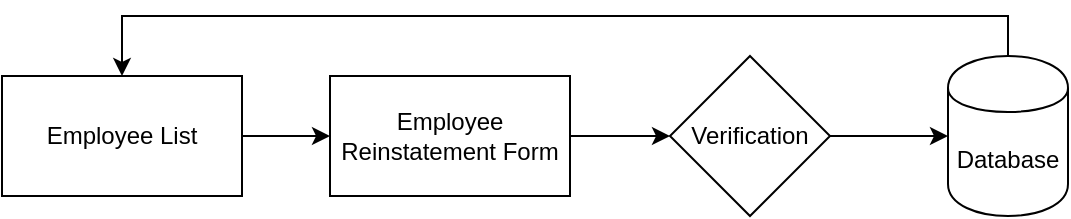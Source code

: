 <mxfile version="12.3.2" type="device" pages="1"><diagram id="PM5xkwdyhiefBMFHlauf" name="Page-1"><mxGraphModel dx="846" dy="494" grid="0" gridSize="10" guides="1" tooltips="1" connect="1" arrows="1" fold="1" page="1" pageScale="1" pageWidth="850" pageHeight="1100" math="0" shadow="0"><root><mxCell id="0"/><mxCell id="1" parent="0"/><mxCell id="iCK7mlvBx_75v0xGRkbl-2" style="edgeStyle=orthogonalEdgeStyle;rounded=0;orthogonalLoop=1;jettySize=auto;html=1;exitX=1;exitY=0.5;exitDx=0;exitDy=0;entryX=0;entryY=0.5;entryDx=0;entryDy=0;" parent="1" source="6S9EHwURwv_836AJZHxv-1" target="iCK7mlvBx_75v0xGRkbl-1" edge="1"><mxGeometry relative="1" as="geometry"/></mxCell><mxCell id="6S9EHwURwv_836AJZHxv-1" value="Employee List" style="rounded=0;whiteSpace=wrap;html=1;" parent="1" vertex="1"><mxGeometry x="120" y="160" width="120" height="60" as="geometry"/></mxCell><mxCell id="iCK7mlvBx_75v0xGRkbl-4" style="edgeStyle=orthogonalEdgeStyle;rounded=0;orthogonalLoop=1;jettySize=auto;html=1;exitX=0.5;exitY=0;exitDx=0;exitDy=0;entryX=0.5;entryY=0;entryDx=0;entryDy=0;" parent="1" source="6S9EHwURwv_836AJZHxv-4" target="6S9EHwURwv_836AJZHxv-1" edge="1"><mxGeometry relative="1" as="geometry"/></mxCell><mxCell id="6S9EHwURwv_836AJZHxv-4" value="Database" style="shape=cylinder;whiteSpace=wrap;html=1;boundedLbl=1;backgroundOutline=1;" parent="1" vertex="1"><mxGeometry x="593" y="150" width="60" height="80" as="geometry"/></mxCell><mxCell id="mjlsxMWltbPqpGKllItt-3" style="edgeStyle=orthogonalEdgeStyle;rounded=0;orthogonalLoop=1;jettySize=auto;html=1;exitX=1;exitY=0.5;exitDx=0;exitDy=0;entryX=0;entryY=0.5;entryDx=0;entryDy=0;" parent="1" source="mjlsxMWltbPqpGKllItt-2" target="6S9EHwURwv_836AJZHxv-4" edge="1"><mxGeometry relative="1" as="geometry"/></mxCell><mxCell id="mjlsxMWltbPqpGKllItt-2" value="Verification" style="rhombus;whiteSpace=wrap;html=1;" parent="1" vertex="1"><mxGeometry x="454" y="150" width="80" height="80" as="geometry"/></mxCell><mxCell id="iCK7mlvBx_75v0xGRkbl-3" style="edgeStyle=orthogonalEdgeStyle;rounded=0;orthogonalLoop=1;jettySize=auto;html=1;exitX=1;exitY=0.5;exitDx=0;exitDy=0;entryX=0;entryY=0.5;entryDx=0;entryDy=0;" parent="1" source="iCK7mlvBx_75v0xGRkbl-1" target="mjlsxMWltbPqpGKllItt-2" edge="1"><mxGeometry relative="1" as="geometry"/></mxCell><mxCell id="iCK7mlvBx_75v0xGRkbl-1" value="Employee Reinstatement Form" style="rounded=0;whiteSpace=wrap;html=1;" parent="1" vertex="1"><mxGeometry x="284" y="160" width="120" height="60" as="geometry"/></mxCell></root></mxGraphModel></diagram></mxfile>